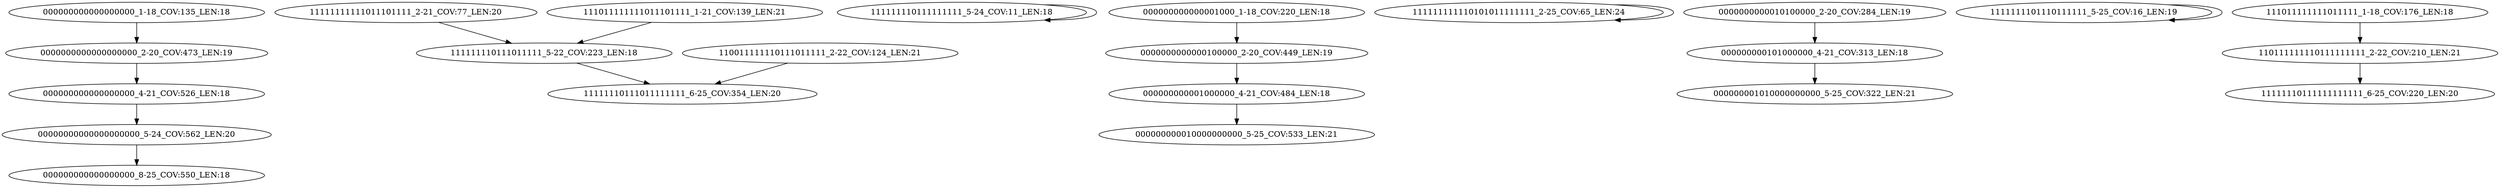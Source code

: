 digraph G {
    "000000000000000000_4-21_COV:526_LEN:18" -> "00000000000000000000_5-24_COV:562_LEN:20";
    "11111111111011101111_2-21_COV:77_LEN:20" -> "111111110111011111_5-22_COV:223_LEN:18";
    "111111110111111111_5-24_COV:11_LEN:18" -> "111111110111111111_5-24_COV:11_LEN:18";
    "000000000001000000_4-21_COV:484_LEN:18" -> "000000000010000000000_5-25_COV:533_LEN:21";
    "111111110111011111_5-22_COV:223_LEN:18" -> "11111110111011111111_6-25_COV:354_LEN:20";
    "111111111110101011111111_2-25_COV:65_LEN:24" -> "111111111110101011111111_2-25_COV:65_LEN:24";
    "0000000000010100000_2-20_COV:284_LEN:19" -> "000000000101000000_4-21_COV:313_LEN:18";
    "00000000000000000000_5-24_COV:562_LEN:20" -> "000000000000000000_8-25_COV:550_LEN:18";
    "000000000101000000_4-21_COV:313_LEN:18" -> "000000001010000000000_5-25_COV:322_LEN:21";
    "111011111111011101111_1-21_COV:139_LEN:21" -> "111111110111011111_5-22_COV:223_LEN:18";
    "1111111101110111111_5-25_COV:16_LEN:19" -> "1111111101110111111_5-25_COV:16_LEN:19";
    "110111111110111111111_2-22_COV:210_LEN:21" -> "11111110111111111111_6-25_COV:220_LEN:20";
    "000000000000000000_1-18_COV:135_LEN:18" -> "0000000000000000000_2-20_COV:473_LEN:19";
    "0000000000000100000_2-20_COV:449_LEN:19" -> "000000000001000000_4-21_COV:484_LEN:18";
    "0000000000000000000_2-20_COV:473_LEN:19" -> "000000000000000000_4-21_COV:526_LEN:18";
    "111011111111011111_1-18_COV:176_LEN:18" -> "110111111110111111111_2-22_COV:210_LEN:21";
    "000000000000001000_1-18_COV:220_LEN:18" -> "0000000000000100000_2-20_COV:449_LEN:19";
    "110011111110111011111_2-22_COV:124_LEN:21" -> "11111110111011111111_6-25_COV:354_LEN:20";
}
